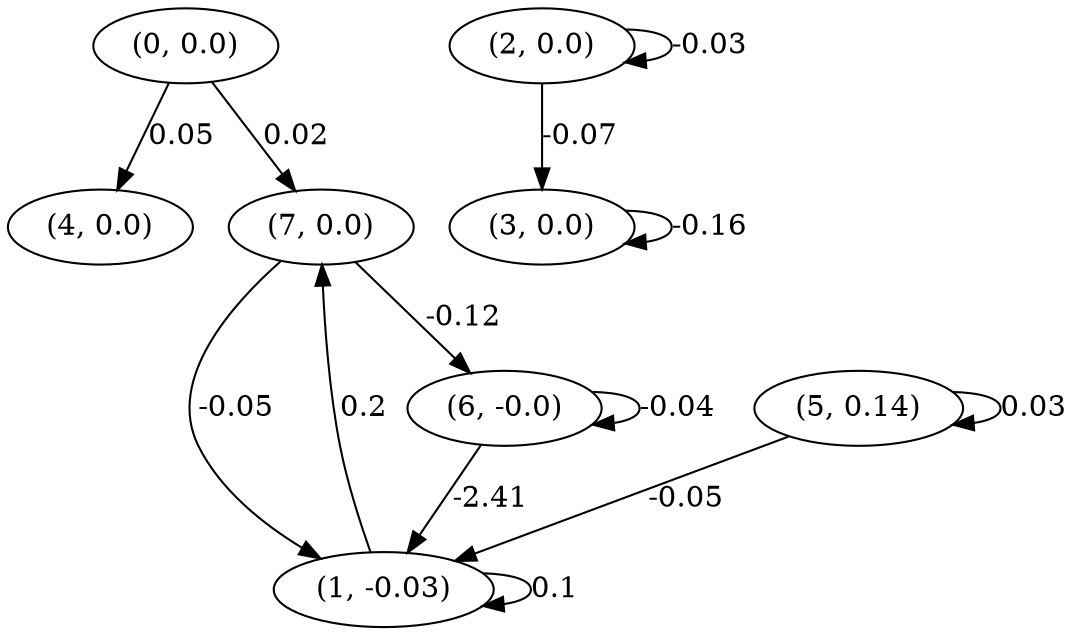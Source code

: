 digraph {
    0 [ label = "(0, 0.0)" ]
    1 [ label = "(1, -0.03)" ]
    2 [ label = "(2, 0.0)" ]
    3 [ label = "(3, 0.0)" ]
    4 [ label = "(4, 0.0)" ]
    5 [ label = "(5, 0.14)" ]
    6 [ label = "(6, -0.0)" ]
    7 [ label = "(7, 0.0)" ]
    1 -> 1 [ label = "0.1" ]
    2 -> 2 [ label = "-0.03" ]
    3 -> 3 [ label = "-0.16" ]
    5 -> 5 [ label = "0.03" ]
    6 -> 6 [ label = "-0.04" ]
    5 -> 1 [ label = "-0.05" ]
    6 -> 1 [ label = "-2.41" ]
    7 -> 1 [ label = "-0.05" ]
    2 -> 3 [ label = "-0.07" ]
    0 -> 4 [ label = "0.05" ]
    7 -> 6 [ label = "-0.12" ]
    0 -> 7 [ label = "0.02" ]
    1 -> 7 [ label = "0.2" ]
}

